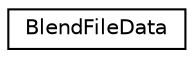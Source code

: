 digraph G
{
  edge [fontname="Helvetica",fontsize="10",labelfontname="Helvetica",labelfontsize="10"];
  node [fontname="Helvetica",fontsize="10",shape=record];
  rankdir=LR;
  Node1 [label="BlendFileData",height=0.2,width=0.4,color="black", fillcolor="white", style="filled",URL="$db/d57/structBlendFileData.html"];
}
